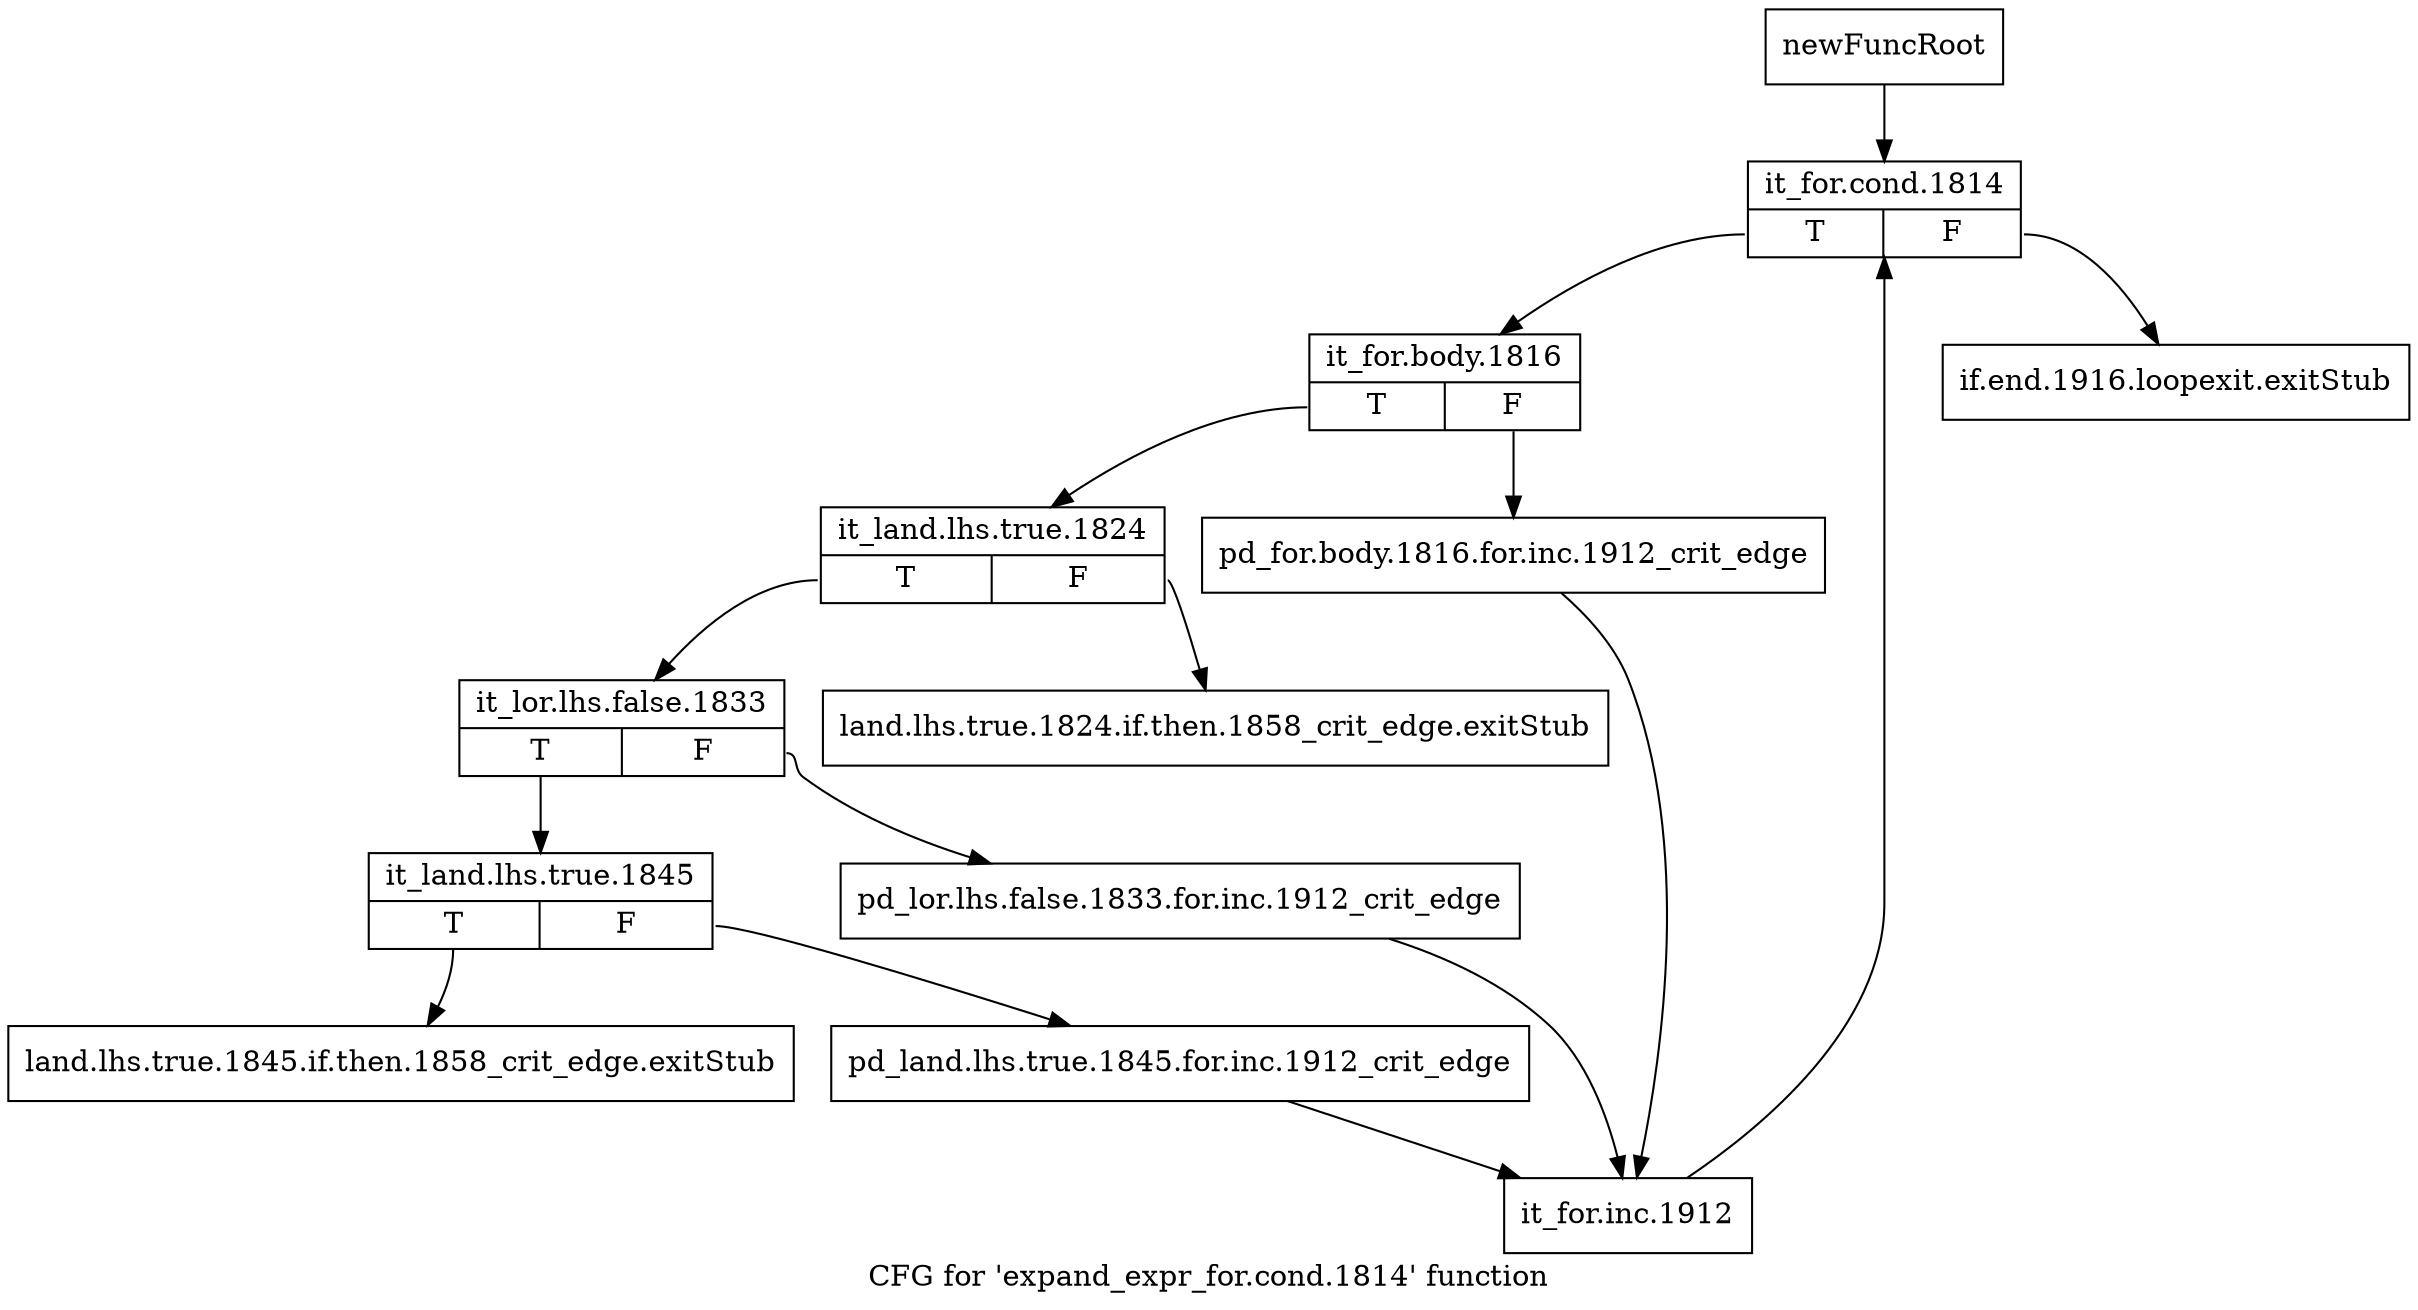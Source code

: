 digraph "CFG for 'expand_expr_for.cond.1814' function" {
	label="CFG for 'expand_expr_for.cond.1814' function";

	Node0xad4ea90 [shape=record,label="{newFuncRoot}"];
	Node0xad4ea90 -> Node0xad4ebd0;
	Node0xad4eae0 [shape=record,label="{if.end.1916.loopexit.exitStub}"];
	Node0xad4eb30 [shape=record,label="{land.lhs.true.1824.if.then.1858_crit_edge.exitStub}"];
	Node0xad4eb80 [shape=record,label="{land.lhs.true.1845.if.then.1858_crit_edge.exitStub}"];
	Node0xad4ebd0 [shape=record,label="{it_for.cond.1814|{<s0>T|<s1>F}}"];
	Node0xad4ebd0:s0 -> Node0xad4ec20;
	Node0xad4ebd0:s1 -> Node0xad4eae0;
	Node0xad4ec20 [shape=record,label="{it_for.body.1816|{<s0>T|<s1>F}}"];
	Node0xad4ec20:s0 -> Node0xad4ecc0;
	Node0xad4ec20:s1 -> Node0xad4ec70;
	Node0xad4ec70 [shape=record,label="{pd_for.body.1816.for.inc.1912_crit_edge}"];
	Node0xad4ec70 -> Node0xad4ee50;
	Node0xad4ecc0 [shape=record,label="{it_land.lhs.true.1824|{<s0>T|<s1>F}}"];
	Node0xad4ecc0:s0 -> Node0xad4ed10;
	Node0xad4ecc0:s1 -> Node0xad4eb30;
	Node0xad4ed10 [shape=record,label="{it_lor.lhs.false.1833|{<s0>T|<s1>F}}"];
	Node0xad4ed10:s0 -> Node0xad4edb0;
	Node0xad4ed10:s1 -> Node0xad4ed60;
	Node0xad4ed60 [shape=record,label="{pd_lor.lhs.false.1833.for.inc.1912_crit_edge}"];
	Node0xad4ed60 -> Node0xad4ee50;
	Node0xad4edb0 [shape=record,label="{it_land.lhs.true.1845|{<s0>T|<s1>F}}"];
	Node0xad4edb0:s0 -> Node0xad4eb80;
	Node0xad4edb0:s1 -> Node0xad4ee00;
	Node0xad4ee00 [shape=record,label="{pd_land.lhs.true.1845.for.inc.1912_crit_edge}"];
	Node0xad4ee00 -> Node0xad4ee50;
	Node0xad4ee50 [shape=record,label="{it_for.inc.1912}"];
	Node0xad4ee50 -> Node0xad4ebd0;
}
